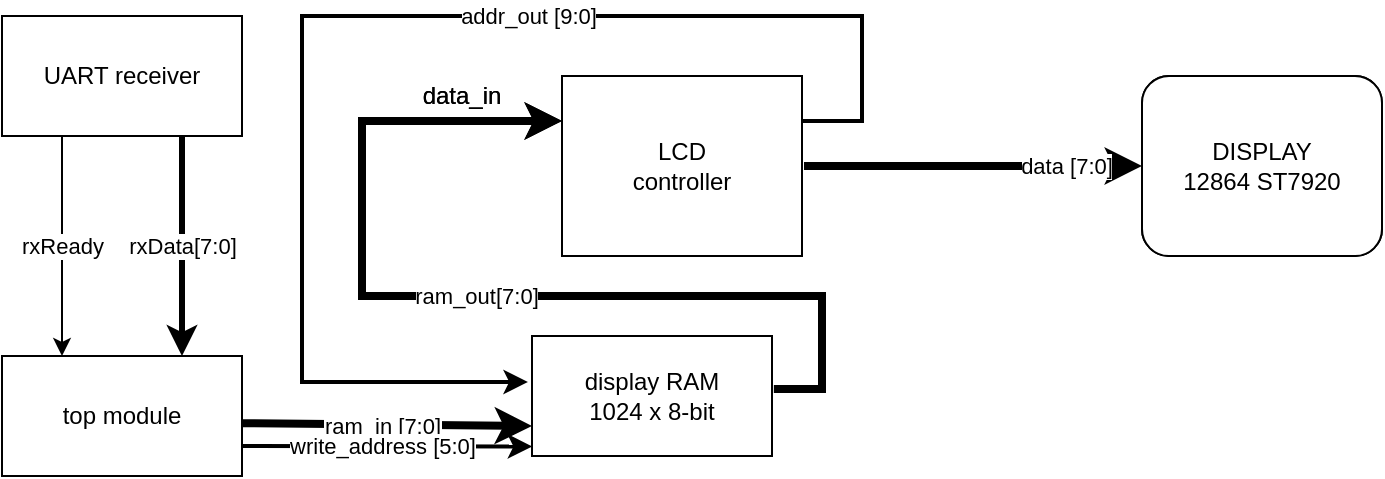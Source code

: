 <mxfile version="13.6.5">
    <diagram id="wvUGdz1dNlt-jMlDEiTl" name="Page-1">
        <mxGraphModel dx="720" dy="544" grid="1" gridSize="10" guides="1" tooltips="1" connect="1" arrows="1" fold="1" page="1" pageScale="1" pageWidth="850" pageHeight="1100" math="0" shadow="0">
            <root>
                <mxCell id="0"/>
                <mxCell id="1" parent="0"/>
                <mxCell id="4" value="&lt;div&gt;q[7:0]&lt;/div&gt;" style="edgeStyle=orthogonalEdgeStyle;rounded=0;orthogonalLoop=1;jettySize=auto;html=1;exitX=1.008;exitY=0.441;exitDx=0;exitDy=0;entryX=0;entryY=0.25;entryDx=0;entryDy=0;strokeWidth=4;exitPerimeter=0;" edge="1" parent="1" source="5" target="11">
                    <mxGeometry relative="1" as="geometry">
                        <Array as="points">
                            <mxPoint x="430" y="237"/>
                            <mxPoint x="430" y="190"/>
                            <mxPoint x="200" y="190"/>
                            <mxPoint x="200" y="103"/>
                        </Array>
                    </mxGeometry>
                </mxCell>
                <mxCell id="5" value="&lt;div&gt;display RAM&lt;/div&gt;&lt;div&gt;8 bit x 64&lt;br&gt;&lt;/div&gt;" style="rounded=0;whiteSpace=wrap;html=1;" vertex="1" parent="1">
                    <mxGeometry x="285" y="210" width="120" height="60" as="geometry"/>
                </mxCell>
                <mxCell id="11" value="&lt;div&gt;LCD&lt;/div&gt;&lt;div&gt;controller&lt;br&gt;&lt;/div&gt;" style="rounded=0;whiteSpace=wrap;html=1;" vertex="1" parent="1">
                    <mxGeometry x="300" y="80" width="120" height="90" as="geometry"/>
                </mxCell>
                <mxCell id="12" value="&lt;div&gt;DISPLAY&lt;/div&gt;&lt;div&gt;12864 ST7920&lt;br&gt;&lt;/div&gt;" style="rounded=1;whiteSpace=wrap;html=1;" vertex="1" parent="1">
                    <mxGeometry x="590" y="80" width="120" height="90" as="geometry"/>
                </mxCell>
                <mxCell id="13" value="ram_in [7:0]" style="rounded=0;orthogonalLoop=1;jettySize=auto;html=1;exitX=0.99;exitY=0.56;exitDx=0;exitDy=0;entryX=0;entryY=0.75;entryDx=0;entryDy=0;strokeWidth=4;exitPerimeter=0;" edge="1" parent="1" source="15" target="5">
                    <mxGeometry x="-0.026" y="-1" relative="1" as="geometry">
                        <mxPoint as="offset"/>
                    </mxGeometry>
                </mxCell>
                <mxCell id="14" value="write_address [5:0]" style="rounded=0;orthogonalLoop=1;jettySize=auto;html=1;exitX=1;exitY=0.75;exitDx=0;exitDy=0;entryX=0.001;entryY=0.921;entryDx=0;entryDy=0;entryPerimeter=0;strokeWidth=2;" edge="1" parent="1" source="15" target="18">
                    <mxGeometry x="-0.035" relative="1" as="geometry">
                        <mxPoint as="offset"/>
                    </mxGeometry>
                </mxCell>
                <mxCell id="15" value="&lt;div&gt;the rest of the system&lt;/div&gt;" style="rounded=0;whiteSpace=wrap;html=1;" vertex="1" parent="1">
                    <mxGeometry x="20" y="220" width="120" height="60" as="geometry"/>
                </mxCell>
                <mxCell id="16" value="data_in" style="text;html=1;strokeColor=none;fillColor=none;align=center;verticalAlign=middle;whiteSpace=wrap;rounded=0;" vertex="1" parent="1">
                    <mxGeometry x="230" y="80" width="40" height="20" as="geometry"/>
                </mxCell>
                <mxCell id="17" value="&lt;div&gt;ram_out[7:0]&lt;/div&gt;" style="edgeStyle=orthogonalEdgeStyle;rounded=0;orthogonalLoop=1;jettySize=auto;html=1;exitX=1.008;exitY=0.441;exitDx=0;exitDy=0;entryX=0;entryY=0.25;entryDx=0;entryDy=0;strokeWidth=4;exitPerimeter=0;" edge="1" parent="1" source="18" target="24">
                    <mxGeometry relative="1" as="geometry">
                        <Array as="points">
                            <mxPoint x="430" y="237"/>
                            <mxPoint x="430" y="190"/>
                            <mxPoint x="200" y="190"/>
                            <mxPoint x="200" y="103"/>
                        </Array>
                    </mxGeometry>
                </mxCell>
                <mxCell id="18" value="&lt;div&gt;display RAM&lt;/div&gt;&lt;div&gt;1024 x 8-bit&lt;/div&gt;" style="rounded=0;whiteSpace=wrap;html=1;" vertex="1" parent="1">
                    <mxGeometry x="285" y="210" width="120" height="60" as="geometry"/>
                </mxCell>
                <mxCell id="22" value="&lt;div&gt;data [7:0]&lt;/div&gt;" style="rounded=0;orthogonalLoop=1;jettySize=auto;html=1;strokeWidth=4;" edge="1" parent="1" target="25">
                    <mxGeometry x="0.548" relative="1" as="geometry">
                        <mxPoint as="offset"/>
                        <mxPoint x="421" y="125" as="sourcePoint"/>
                    </mxGeometry>
                </mxCell>
                <mxCell id="23" value="addr_out [9:0]" style="edgeStyle=orthogonalEdgeStyle;rounded=0;orthogonalLoop=1;jettySize=auto;html=1;exitX=1;exitY=0.25;exitDx=0;exitDy=0;entryX=-0.017;entryY=0.383;entryDx=0;entryDy=0;entryPerimeter=0;strokeWidth=2;" edge="1" parent="1" source="24" target="18">
                    <mxGeometry x="-0.242" relative="1" as="geometry">
                        <Array as="points">
                            <mxPoint x="450" y="103"/>
                            <mxPoint x="450" y="50"/>
                            <mxPoint x="170" y="50"/>
                            <mxPoint x="170" y="233"/>
                        </Array>
                        <mxPoint as="offset"/>
                    </mxGeometry>
                </mxCell>
                <mxCell id="24" value="&lt;div&gt;LCD&lt;/div&gt;&lt;div&gt;controller&lt;br&gt;&lt;/div&gt;" style="rounded=0;whiteSpace=wrap;html=1;" vertex="1" parent="1">
                    <mxGeometry x="300" y="80" width="120" height="90" as="geometry"/>
                </mxCell>
                <mxCell id="25" value="&lt;div&gt;DISPLAY&lt;/div&gt;&lt;div&gt;12864 ST7920&lt;br&gt;&lt;/div&gt;" style="rounded=1;whiteSpace=wrap;html=1;" vertex="1" parent="1">
                    <mxGeometry x="590" y="80" width="120" height="90" as="geometry"/>
                </mxCell>
                <mxCell id="28" value="&lt;div&gt;top module&lt;/div&gt;" style="rounded=0;whiteSpace=wrap;html=1;" vertex="1" parent="1">
                    <mxGeometry x="20" y="220" width="120" height="60" as="geometry"/>
                </mxCell>
                <mxCell id="29" value="data_in" style="text;html=1;strokeColor=none;fillColor=none;align=center;verticalAlign=middle;whiteSpace=wrap;rounded=0;" vertex="1" parent="1">
                    <mxGeometry x="230" y="80" width="40" height="20" as="geometry"/>
                </mxCell>
                <mxCell id="31" value="rxData[7:0]" style="edgeStyle=orthogonalEdgeStyle;rounded=0;orthogonalLoop=1;jettySize=auto;html=1;exitX=0.75;exitY=1;exitDx=0;exitDy=0;entryX=0.75;entryY=0;entryDx=0;entryDy=0;strokeWidth=3;" edge="1" parent="1" source="30" target="28">
                    <mxGeometry relative="1" as="geometry"/>
                </mxCell>
                <mxCell id="32" value="rxReady" style="edgeStyle=orthogonalEdgeStyle;rounded=0;orthogonalLoop=1;jettySize=auto;html=1;exitX=0.25;exitY=1;exitDx=0;exitDy=0;entryX=0.25;entryY=0;entryDx=0;entryDy=0;strokeWidth=1;" edge="1" parent="1" source="30" target="28">
                    <mxGeometry relative="1" as="geometry"/>
                </mxCell>
                <mxCell id="30" value="&lt;div&gt;UART receiver&lt;/div&gt;" style="rounded=0;whiteSpace=wrap;html=1;" vertex="1" parent="1">
                    <mxGeometry x="20" y="50" width="120" height="60" as="geometry"/>
                </mxCell>
            </root>
        </mxGraphModel>
    </diagram>
</mxfile>